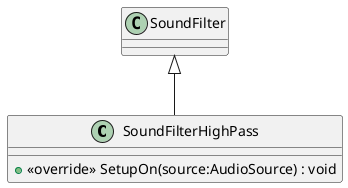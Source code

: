 @startuml
class SoundFilterHighPass {
    + <<override>> SetupOn(source:AudioSource) : void
}
SoundFilter <|-- SoundFilterHighPass
@enduml

